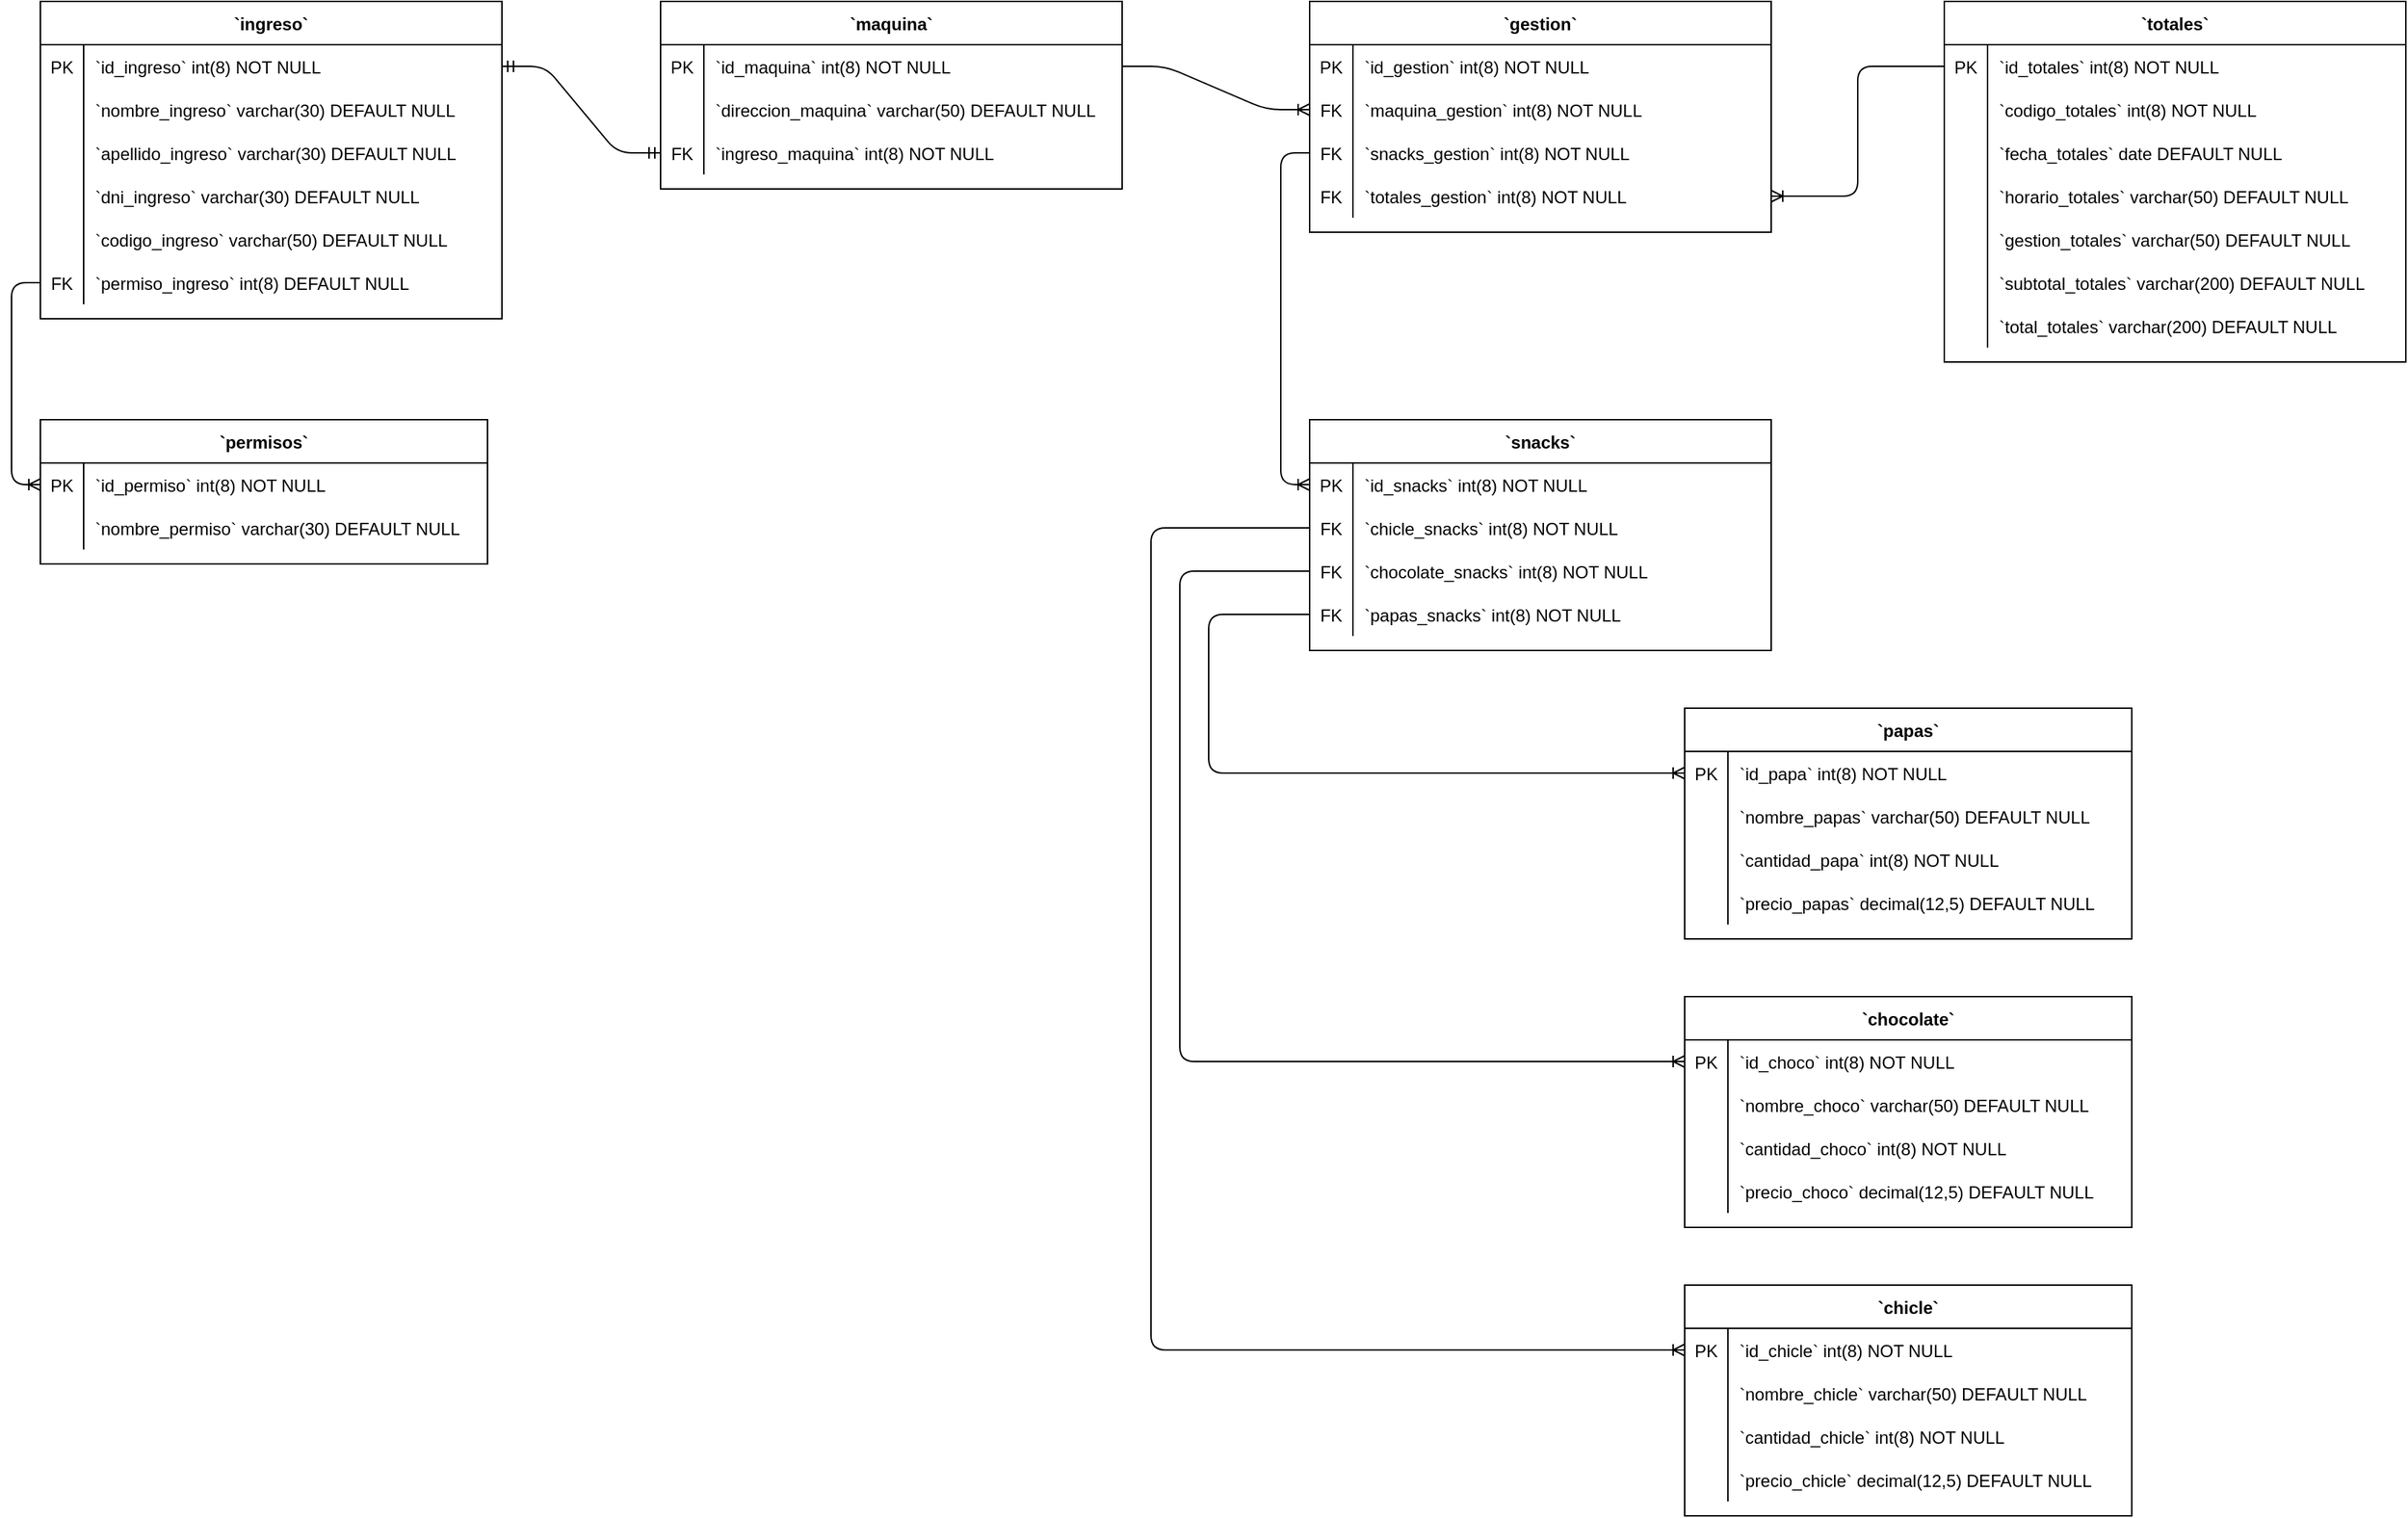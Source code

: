 <mxfile version="13.7.3" type="device"><diagram id="GJ1BI-aO0bGRe-Ar0rI8" name="Page-1"><mxGraphModel dx="4013" dy="807" grid="1" gridSize="10" guides="1" tooltips="1" connect="1" arrows="1" fold="1" page="1" pageScale="1" pageWidth="827" pageHeight="1169" math="0" shadow="0"><root><mxCell id="0"/><mxCell id="1" parent="0"/><mxCell id="lye4_b36oT_6XzSRrpR2-1004" value="" style="edgeStyle=orthogonalEdgeStyle;fontSize=12;html=1;endArrow=ERoneToMany;elbow=vertical;exitX=0;exitY=0.5;exitDx=0;exitDy=0;entryX=0;entryY=0.5;entryDx=0;entryDy=0;" parent="1" source="lye4_b36oT_6XzSRrpR2-1000" target="lye4_b36oT_6XzSRrpR2-928" edge="1"><mxGeometry width="100" height="100" relative="1" as="geometry"><mxPoint x="-2580" y="470" as="sourcePoint"/><mxPoint x="-2480" y="500" as="targetPoint"/><Array as="points"><mxPoint x="-2460" y="265"/><mxPoint x="-2460" y="405"/></Array></mxGeometry></mxCell><mxCell id="lye4_b36oT_6XzSRrpR2-1298" value="" style="edgeStyle=entityRelationEdgeStyle;fontSize=12;html=1;endArrow=ERmandOne;startArrow=ERmandOne;exitX=1;exitY=0.5;exitDx=0;exitDy=0;entryX=0;entryY=0.5;entryDx=0;entryDy=0;" parent="1" source="lye4_b36oT_6XzSRrpR2-970" edge="1"><mxGeometry width="100" height="100" relative="1" as="geometry"><mxPoint x="-2080" y="205" as="sourcePoint"/><mxPoint x="-2010" y="175" as="targetPoint"/></mxGeometry></mxCell><mxCell id="lye4_b36oT_6XzSRrpR2-1335" value="" style="edgeStyle=entityRelationEdgeStyle;fontSize=12;html=1;endArrow=ERoneToMany;entryX=0;entryY=0.5;entryDx=0;entryDy=0;exitX=1;exitY=0.5;exitDx=0;exitDy=0;" parent="1" source="lye4_b36oT_6XzSRrpR2-935" target="P0DLta28J-46gQWdbL-N-2" edge="1"><mxGeometry width="100" height="100" relative="1" as="geometry"><mxPoint x="-1660" y="127" as="sourcePoint"/><mxPoint x="-1540" y="200" as="targetPoint"/></mxGeometry></mxCell><mxCell id="lye4_b36oT_6XzSRrpR2-1340" value="" style="edgeStyle=orthogonalEdgeStyle;fontSize=12;html=1;endArrow=ERoneToMany;entryX=0;entryY=0.5;entryDx=0;entryDy=0;exitX=0;exitY=0.5;exitDx=0;exitDy=0;" parent="1" source="P0DLta28J-46gQWdbL-N-5" target="lye4_b36oT_6XzSRrpR2-744" edge="1"><mxGeometry width="100" height="100" relative="1" as="geometry"><mxPoint x="-1630" y="180" as="sourcePoint"/><mxPoint x="-1580" y="860" as="targetPoint"/><Array as="points"><mxPoint x="-1580" y="175"/><mxPoint x="-1580" y="405"/></Array></mxGeometry></mxCell><mxCell id="lye4_b36oT_6XzSRrpR2-969" value="`ingreso`" style="shape=table;startSize=30;container=1;collapsible=1;childLayout=tableLayout;fixedRows=1;rowLines=0;fontStyle=1;align=center;resizeLast=1;" parent="1" vertex="1"><mxGeometry x="-2440" y="70" width="320" height="220" as="geometry"/></mxCell><mxCell id="lye4_b36oT_6XzSRrpR2-970" value="" style="shape=partialRectangle;collapsible=0;dropTarget=0;pointerEvents=0;fillColor=none;points=[[0,0.5],[1,0.5]];portConstraint=eastwest;top=0;left=0;right=0;bottom=0;" parent="lye4_b36oT_6XzSRrpR2-969" vertex="1"><mxGeometry y="30" width="320" height="30" as="geometry"/></mxCell><mxCell id="lye4_b36oT_6XzSRrpR2-971" value="PK" style="shape=partialRectangle;overflow=hidden;connectable=0;fillColor=none;top=0;left=0;bottom=0;right=0;" parent="lye4_b36oT_6XzSRrpR2-970" vertex="1"><mxGeometry width="30" height="30" as="geometry"/></mxCell><mxCell id="lye4_b36oT_6XzSRrpR2-972" value="`id_ingreso` int(8) NOT NULL" style="shape=partialRectangle;overflow=hidden;connectable=0;fillColor=none;top=0;left=0;bottom=0;right=0;align=left;spacingLeft=6;" parent="lye4_b36oT_6XzSRrpR2-970" vertex="1"><mxGeometry x="30" width="290" height="30" as="geometry"/></mxCell><mxCell id="lye4_b36oT_6XzSRrpR2-973" value="" style="shape=partialRectangle;collapsible=0;dropTarget=0;pointerEvents=0;fillColor=none;points=[[0,0.5],[1,0.5]];portConstraint=eastwest;top=0;left=0;right=0;bottom=0;" parent="lye4_b36oT_6XzSRrpR2-969" vertex="1"><mxGeometry y="60" width="320" height="30" as="geometry"/></mxCell><mxCell id="lye4_b36oT_6XzSRrpR2-974" value="" style="shape=partialRectangle;overflow=hidden;connectable=0;fillColor=none;top=0;left=0;bottom=0;right=0;" parent="lye4_b36oT_6XzSRrpR2-973" vertex="1"><mxGeometry width="30" height="30" as="geometry"/></mxCell><mxCell id="lye4_b36oT_6XzSRrpR2-975" value="`nombre_ingreso` varchar(30) DEFAULT NULL" style="shape=partialRectangle;overflow=hidden;connectable=0;fillColor=none;top=0;left=0;bottom=0;right=0;align=left;spacingLeft=6;" parent="lye4_b36oT_6XzSRrpR2-973" vertex="1"><mxGeometry x="30" width="290" height="30" as="geometry"/></mxCell><mxCell id="lye4_b36oT_6XzSRrpR2-976" value="" style="shape=partialRectangle;collapsible=0;dropTarget=0;pointerEvents=0;fillColor=none;points=[[0,0.5],[1,0.5]];portConstraint=eastwest;top=0;left=0;right=0;bottom=0;" parent="lye4_b36oT_6XzSRrpR2-969" vertex="1"><mxGeometry y="90" width="320" height="30" as="geometry"/></mxCell><mxCell id="lye4_b36oT_6XzSRrpR2-977" value="" style="shape=partialRectangle;overflow=hidden;connectable=0;fillColor=none;top=0;left=0;bottom=0;right=0;" parent="lye4_b36oT_6XzSRrpR2-976" vertex="1"><mxGeometry width="30" height="30" as="geometry"/></mxCell><mxCell id="lye4_b36oT_6XzSRrpR2-978" value="`apellido_ingreso` varchar(30) DEFAULT NULL" style="shape=partialRectangle;overflow=hidden;connectable=0;fillColor=none;top=0;left=0;bottom=0;right=0;align=left;spacingLeft=6;" parent="lye4_b36oT_6XzSRrpR2-976" vertex="1"><mxGeometry x="30" width="290" height="30" as="geometry"/></mxCell><mxCell id="lye4_b36oT_6XzSRrpR2-982" value="" style="shape=partialRectangle;collapsible=0;dropTarget=0;pointerEvents=0;fillColor=none;points=[[0,0.5],[1,0.5]];portConstraint=eastwest;top=0;left=0;right=0;bottom=0;" parent="lye4_b36oT_6XzSRrpR2-969" vertex="1"><mxGeometry y="120" width="320" height="30" as="geometry"/></mxCell><mxCell id="lye4_b36oT_6XzSRrpR2-983" value="" style="shape=partialRectangle;overflow=hidden;connectable=0;fillColor=none;top=0;left=0;bottom=0;right=0;" parent="lye4_b36oT_6XzSRrpR2-982" vertex="1"><mxGeometry width="30" height="30" as="geometry"/></mxCell><mxCell id="lye4_b36oT_6XzSRrpR2-984" value="`dni_ingreso` varchar(30) DEFAULT NULL" style="shape=partialRectangle;overflow=hidden;connectable=0;fillColor=none;top=0;left=0;bottom=0;right=0;align=left;spacingLeft=6;" parent="lye4_b36oT_6XzSRrpR2-982" vertex="1"><mxGeometry x="30" width="290" height="30" as="geometry"/></mxCell><mxCell id="lye4_b36oT_6XzSRrpR2-988" value="" style="shape=partialRectangle;collapsible=0;dropTarget=0;pointerEvents=0;fillColor=none;points=[[0,0.5],[1,0.5]];portConstraint=eastwest;top=0;left=0;right=0;bottom=0;" parent="lye4_b36oT_6XzSRrpR2-969" vertex="1"><mxGeometry y="150" width="320" height="30" as="geometry"/></mxCell><mxCell id="lye4_b36oT_6XzSRrpR2-989" value="" style="shape=partialRectangle;overflow=hidden;connectable=0;fillColor=none;top=0;left=0;bottom=0;right=0;" parent="lye4_b36oT_6XzSRrpR2-988" vertex="1"><mxGeometry width="30" height="30" as="geometry"/></mxCell><mxCell id="lye4_b36oT_6XzSRrpR2-990" value="`codigo_ingreso` varchar(50) DEFAULT NULL" style="shape=partialRectangle;overflow=hidden;connectable=0;fillColor=none;top=0;left=0;bottom=0;right=0;align=left;spacingLeft=6;" parent="lye4_b36oT_6XzSRrpR2-988" vertex="1"><mxGeometry x="30" width="290" height="30" as="geometry"/></mxCell><mxCell id="lye4_b36oT_6XzSRrpR2-1000" value="" style="shape=partialRectangle;collapsible=0;dropTarget=0;pointerEvents=0;fillColor=none;points=[[0,0.5],[1,0.5]];portConstraint=eastwest;top=0;left=0;right=0;bottom=0;" parent="lye4_b36oT_6XzSRrpR2-969" vertex="1"><mxGeometry y="180" width="320" height="30" as="geometry"/></mxCell><mxCell id="lye4_b36oT_6XzSRrpR2-1001" value="FK" style="shape=partialRectangle;overflow=hidden;connectable=0;fillColor=none;top=0;left=0;bottom=0;right=0;" parent="lye4_b36oT_6XzSRrpR2-1000" vertex="1"><mxGeometry width="30" height="30" as="geometry"/></mxCell><mxCell id="lye4_b36oT_6XzSRrpR2-1002" value="`permiso_ingreso` int(8) DEFAULT NULL" style="shape=partialRectangle;overflow=hidden;connectable=0;fillColor=none;top=0;left=0;bottom=0;right=0;align=left;spacingLeft=6;" parent="lye4_b36oT_6XzSRrpR2-1000" vertex="1"><mxGeometry x="30" width="290" height="30" as="geometry"/></mxCell><mxCell id="lye4_b36oT_6XzSRrpR2-934" value="`maquina`" style="shape=table;startSize=30;container=1;collapsible=1;childLayout=tableLayout;fixedRows=1;rowLines=0;fontStyle=1;align=center;resizeLast=1;" parent="1" vertex="1"><mxGeometry x="-2010" y="70" width="320" height="130" as="geometry"/></mxCell><mxCell id="lye4_b36oT_6XzSRrpR2-935" value="" style="shape=partialRectangle;collapsible=0;dropTarget=0;pointerEvents=0;fillColor=none;points=[[0,0.5],[1,0.5]];portConstraint=eastwest;top=0;left=0;right=0;bottom=0;" parent="lye4_b36oT_6XzSRrpR2-934" vertex="1"><mxGeometry y="30" width="320" height="30" as="geometry"/></mxCell><mxCell id="lye4_b36oT_6XzSRrpR2-936" value="PK" style="shape=partialRectangle;overflow=hidden;connectable=0;fillColor=none;top=0;left=0;bottom=0;right=0;" parent="lye4_b36oT_6XzSRrpR2-935" vertex="1"><mxGeometry width="30" height="30" as="geometry"/></mxCell><mxCell id="lye4_b36oT_6XzSRrpR2-937" value="`id_maquina` int(8) NOT NULL" style="shape=partialRectangle;overflow=hidden;connectable=0;fillColor=none;top=0;left=0;bottom=0;right=0;align=left;spacingLeft=6;" parent="lye4_b36oT_6XzSRrpR2-935" vertex="1"><mxGeometry x="30" width="290" height="30" as="geometry"/></mxCell><mxCell id="lye4_b36oT_6XzSRrpR2-941" value="" style="shape=partialRectangle;collapsible=0;dropTarget=0;pointerEvents=0;fillColor=none;points=[[0,0.5],[1,0.5]];portConstraint=eastwest;top=0;left=0;right=0;bottom=0;" parent="lye4_b36oT_6XzSRrpR2-934" vertex="1"><mxGeometry y="60" width="320" height="30" as="geometry"/></mxCell><mxCell id="lye4_b36oT_6XzSRrpR2-942" value="" style="shape=partialRectangle;overflow=hidden;connectable=0;fillColor=none;top=0;left=0;bottom=0;right=0;" parent="lye4_b36oT_6XzSRrpR2-941" vertex="1"><mxGeometry width="30" height="30" as="geometry"/></mxCell><mxCell id="lye4_b36oT_6XzSRrpR2-943" value="`direccion_maquina` varchar(50) DEFAULT NULL" style="shape=partialRectangle;overflow=hidden;connectable=0;fillColor=none;top=0;left=0;bottom=0;right=0;align=left;spacingLeft=6;" parent="lye4_b36oT_6XzSRrpR2-941" vertex="1"><mxGeometry x="30" width="290" height="30" as="geometry"/></mxCell><mxCell id="Jh31asVY2VzdpWltDohR-1" value="" style="shape=partialRectangle;collapsible=0;dropTarget=0;pointerEvents=0;fillColor=none;points=[[0,0.5],[1,0.5]];portConstraint=eastwest;top=0;left=0;right=0;bottom=0;" parent="lye4_b36oT_6XzSRrpR2-934" vertex="1"><mxGeometry y="90" width="320" height="30" as="geometry"/></mxCell><mxCell id="Jh31asVY2VzdpWltDohR-2" value="FK" style="shape=partialRectangle;overflow=hidden;connectable=0;fillColor=none;top=0;left=0;bottom=0;right=0;" parent="Jh31asVY2VzdpWltDohR-1" vertex="1"><mxGeometry width="30" height="30" as="geometry"/></mxCell><mxCell id="Jh31asVY2VzdpWltDohR-3" value="`ingreso_maquina` int(8) NOT NULL" style="shape=partialRectangle;overflow=hidden;connectable=0;fillColor=none;top=0;left=0;bottom=0;right=0;align=left;spacingLeft=6;" parent="Jh31asVY2VzdpWltDohR-1" vertex="1"><mxGeometry x="30" width="290" height="30" as="geometry"/></mxCell><mxCell id="lye4_b36oT_6XzSRrpR2-950" value="`gestion`" style="shape=table;startSize=30;container=1;collapsible=1;childLayout=tableLayout;fixedRows=1;rowLines=0;fontStyle=1;align=center;resizeLast=1;" parent="1" vertex="1"><mxGeometry x="-1560" y="70" width="320" height="160" as="geometry"/></mxCell><mxCell id="lye4_b36oT_6XzSRrpR2-951" value="" style="shape=partialRectangle;collapsible=0;dropTarget=0;pointerEvents=0;fillColor=none;points=[[0,0.5],[1,0.5]];portConstraint=eastwest;top=0;left=0;right=0;bottom=0;" parent="lye4_b36oT_6XzSRrpR2-950" vertex="1"><mxGeometry y="30" width="320" height="30" as="geometry"/></mxCell><mxCell id="lye4_b36oT_6XzSRrpR2-952" value="PK" style="shape=partialRectangle;overflow=hidden;connectable=0;fillColor=none;top=0;left=0;bottom=0;right=0;" parent="lye4_b36oT_6XzSRrpR2-951" vertex="1"><mxGeometry width="30" height="30" as="geometry"/></mxCell><mxCell id="lye4_b36oT_6XzSRrpR2-953" value="`id_gestion` int(8) NOT NULL" style="shape=partialRectangle;overflow=hidden;connectable=0;fillColor=none;top=0;left=0;bottom=0;right=0;align=left;spacingLeft=6;" parent="lye4_b36oT_6XzSRrpR2-951" vertex="1"><mxGeometry x="30" width="290" height="30" as="geometry"/></mxCell><mxCell id="P0DLta28J-46gQWdbL-N-2" value="" style="shape=partialRectangle;collapsible=0;dropTarget=0;pointerEvents=0;fillColor=none;points=[[0,0.5],[1,0.5]];portConstraint=eastwest;top=0;left=0;right=0;bottom=0;" parent="lye4_b36oT_6XzSRrpR2-950" vertex="1"><mxGeometry y="60" width="320" height="30" as="geometry"/></mxCell><mxCell id="P0DLta28J-46gQWdbL-N-3" value="FK" style="shape=partialRectangle;overflow=hidden;connectable=0;fillColor=none;top=0;left=0;bottom=0;right=0;" parent="P0DLta28J-46gQWdbL-N-2" vertex="1"><mxGeometry width="30" height="30" as="geometry"/></mxCell><mxCell id="P0DLta28J-46gQWdbL-N-4" value="`maquina_gestion` int(8) NOT NULL" style="shape=partialRectangle;overflow=hidden;connectable=0;fillColor=none;top=0;left=0;bottom=0;right=0;align=left;spacingLeft=6;" parent="P0DLta28J-46gQWdbL-N-2" vertex="1"><mxGeometry x="30" width="290" height="30" as="geometry"/></mxCell><mxCell id="P0DLta28J-46gQWdbL-N-5" value="" style="shape=partialRectangle;collapsible=0;dropTarget=0;pointerEvents=0;fillColor=none;points=[[0,0.5],[1,0.5]];portConstraint=eastwest;top=0;left=0;right=0;bottom=0;" parent="lye4_b36oT_6XzSRrpR2-950" vertex="1"><mxGeometry y="90" width="320" height="30" as="geometry"/></mxCell><mxCell id="P0DLta28J-46gQWdbL-N-6" value="FK" style="shape=partialRectangle;overflow=hidden;connectable=0;fillColor=none;top=0;left=0;bottom=0;right=0;" parent="P0DLta28J-46gQWdbL-N-5" vertex="1"><mxGeometry width="30" height="30" as="geometry"/></mxCell><mxCell id="P0DLta28J-46gQWdbL-N-7" value="`snacks_gestion` int(8) NOT NULL" style="shape=partialRectangle;overflow=hidden;connectable=0;fillColor=none;top=0;left=0;bottom=0;right=0;align=left;spacingLeft=6;" parent="P0DLta28J-46gQWdbL-N-5" vertex="1"><mxGeometry x="30" width="290" height="30" as="geometry"/></mxCell><mxCell id="P0DLta28J-46gQWdbL-N-8" value="" style="shape=partialRectangle;collapsible=0;dropTarget=0;pointerEvents=0;fillColor=none;points=[[0,0.5],[1,0.5]];portConstraint=eastwest;top=0;left=0;right=0;bottom=0;" parent="lye4_b36oT_6XzSRrpR2-950" vertex="1"><mxGeometry y="120" width="320" height="30" as="geometry"/></mxCell><mxCell id="P0DLta28J-46gQWdbL-N-9" value="FK" style="shape=partialRectangle;overflow=hidden;connectable=0;fillColor=none;top=0;left=0;bottom=0;right=0;" parent="P0DLta28J-46gQWdbL-N-8" vertex="1"><mxGeometry width="30" height="30" as="geometry"/></mxCell><mxCell id="P0DLta28J-46gQWdbL-N-10" value="`totales_gestion` int(8) NOT NULL" style="shape=partialRectangle;overflow=hidden;connectable=0;fillColor=none;top=0;left=0;bottom=0;right=0;align=left;spacingLeft=6;" parent="P0DLta28J-46gQWdbL-N-8" vertex="1"><mxGeometry x="30" width="290" height="30" as="geometry"/></mxCell><mxCell id="lye4_b36oT_6XzSRrpR2-804" value="`totales`" style="shape=table;startSize=30;container=1;collapsible=1;childLayout=tableLayout;fixedRows=1;rowLines=0;fontStyle=1;align=center;resizeLast=1;" parent="1" vertex="1"><mxGeometry x="-1120" y="70" width="320" height="250" as="geometry"/></mxCell><mxCell id="lye4_b36oT_6XzSRrpR2-805" value="" style="shape=partialRectangle;collapsible=0;dropTarget=0;pointerEvents=0;fillColor=none;points=[[0,0.5],[1,0.5]];portConstraint=eastwest;top=0;left=0;right=0;bottom=0;" parent="lye4_b36oT_6XzSRrpR2-804" vertex="1"><mxGeometry y="30" width="320" height="30" as="geometry"/></mxCell><mxCell id="lye4_b36oT_6XzSRrpR2-806" value="PK" style="shape=partialRectangle;overflow=hidden;connectable=0;fillColor=none;top=0;left=0;bottom=0;right=0;" parent="lye4_b36oT_6XzSRrpR2-805" vertex="1"><mxGeometry width="30" height="30" as="geometry"/></mxCell><mxCell id="lye4_b36oT_6XzSRrpR2-807" value="`id_totales` int(8) NOT NULL" style="shape=partialRectangle;overflow=hidden;connectable=0;fillColor=none;top=0;left=0;bottom=0;right=0;align=left;spacingLeft=6;" parent="lye4_b36oT_6XzSRrpR2-805" vertex="1"><mxGeometry x="30" width="290" height="30" as="geometry"/></mxCell><mxCell id="P0DLta28J-46gQWdbL-N-12" value="" style="shape=partialRectangle;collapsible=0;dropTarget=0;pointerEvents=0;fillColor=none;points=[[0,0.5],[1,0.5]];portConstraint=eastwest;top=0;left=0;right=0;bottom=0;" parent="lye4_b36oT_6XzSRrpR2-804" vertex="1"><mxGeometry y="60" width="320" height="30" as="geometry"/></mxCell><mxCell id="P0DLta28J-46gQWdbL-N-13" value="" style="shape=partialRectangle;overflow=hidden;connectable=0;fillColor=none;top=0;left=0;bottom=0;right=0;" parent="P0DLta28J-46gQWdbL-N-12" vertex="1"><mxGeometry width="30" height="30" as="geometry"/></mxCell><mxCell id="P0DLta28J-46gQWdbL-N-14" value="`codigo_totales` int(8) NOT NULL" style="shape=partialRectangle;overflow=hidden;connectable=0;fillColor=none;top=0;left=0;bottom=0;right=0;align=left;spacingLeft=6;" parent="P0DLta28J-46gQWdbL-N-12" vertex="1"><mxGeometry x="30" width="290" height="30" as="geometry"/></mxCell><mxCell id="lye4_b36oT_6XzSRrpR2-808" value="" style="shape=partialRectangle;collapsible=0;dropTarget=0;pointerEvents=0;fillColor=none;points=[[0,0.5],[1,0.5]];portConstraint=eastwest;top=0;left=0;right=0;bottom=0;" parent="lye4_b36oT_6XzSRrpR2-804" vertex="1"><mxGeometry y="90" width="320" height="30" as="geometry"/></mxCell><mxCell id="lye4_b36oT_6XzSRrpR2-809" value="" style="shape=partialRectangle;overflow=hidden;connectable=0;fillColor=none;top=0;left=0;bottom=0;right=0;" parent="lye4_b36oT_6XzSRrpR2-808" vertex="1"><mxGeometry width="30" height="30" as="geometry"/></mxCell><mxCell id="lye4_b36oT_6XzSRrpR2-810" value="`fecha_totales` date DEFAULT NULL" style="shape=partialRectangle;overflow=hidden;connectable=0;fillColor=none;top=0;left=0;bottom=0;right=0;align=left;spacingLeft=6;" parent="lye4_b36oT_6XzSRrpR2-808" vertex="1"><mxGeometry x="30" width="290" height="30" as="geometry"/></mxCell><mxCell id="lye4_b36oT_6XzSRrpR2-811" value="" style="shape=partialRectangle;collapsible=0;dropTarget=0;pointerEvents=0;fillColor=none;points=[[0,0.5],[1,0.5]];portConstraint=eastwest;top=0;left=0;right=0;bottom=0;" parent="lye4_b36oT_6XzSRrpR2-804" vertex="1"><mxGeometry y="120" width="320" height="30" as="geometry"/></mxCell><mxCell id="lye4_b36oT_6XzSRrpR2-812" value="" style="shape=partialRectangle;overflow=hidden;connectable=0;fillColor=none;top=0;left=0;bottom=0;right=0;" parent="lye4_b36oT_6XzSRrpR2-811" vertex="1"><mxGeometry width="30" height="30" as="geometry"/></mxCell><mxCell id="lye4_b36oT_6XzSRrpR2-813" value="`horario_totales` varchar(50) DEFAULT NULL" style="shape=partialRectangle;overflow=hidden;connectable=0;fillColor=none;top=0;left=0;bottom=0;right=0;align=left;spacingLeft=6;" parent="lye4_b36oT_6XzSRrpR2-811" vertex="1"><mxGeometry x="30" width="290" height="30" as="geometry"/></mxCell><mxCell id="lye4_b36oT_6XzSRrpR2-814" value="" style="shape=partialRectangle;collapsible=0;dropTarget=0;pointerEvents=0;fillColor=none;points=[[0,0.5],[1,0.5]];portConstraint=eastwest;top=0;left=0;right=0;bottom=0;" parent="lye4_b36oT_6XzSRrpR2-804" vertex="1"><mxGeometry y="150" width="320" height="30" as="geometry"/></mxCell><mxCell id="lye4_b36oT_6XzSRrpR2-815" value="" style="shape=partialRectangle;overflow=hidden;connectable=0;fillColor=none;top=0;left=0;bottom=0;right=0;" parent="lye4_b36oT_6XzSRrpR2-814" vertex="1"><mxGeometry width="30" height="30" as="geometry"/></mxCell><mxCell id="lye4_b36oT_6XzSRrpR2-816" value="`gestion_totales` varchar(50) DEFAULT NULL" style="shape=partialRectangle;overflow=hidden;connectable=0;fillColor=none;top=0;left=0;bottom=0;right=0;align=left;spacingLeft=6;" parent="lye4_b36oT_6XzSRrpR2-814" vertex="1"><mxGeometry x="30" width="290" height="30" as="geometry"/></mxCell><mxCell id="lye4_b36oT_6XzSRrpR2-817" value="" style="shape=partialRectangle;collapsible=0;dropTarget=0;pointerEvents=0;fillColor=none;points=[[0,0.5],[1,0.5]];portConstraint=eastwest;top=0;left=0;right=0;bottom=0;" parent="lye4_b36oT_6XzSRrpR2-804" vertex="1"><mxGeometry y="180" width="320" height="30" as="geometry"/></mxCell><mxCell id="lye4_b36oT_6XzSRrpR2-818" value="" style="shape=partialRectangle;overflow=hidden;connectable=0;fillColor=none;top=0;left=0;bottom=0;right=0;" parent="lye4_b36oT_6XzSRrpR2-817" vertex="1"><mxGeometry width="30" height="30" as="geometry"/></mxCell><mxCell id="lye4_b36oT_6XzSRrpR2-819" value="`subtotal_totales` varchar(200) DEFAULT NULL" style="shape=partialRectangle;overflow=hidden;connectable=0;fillColor=none;top=0;left=0;bottom=0;right=0;align=left;spacingLeft=6;" parent="lye4_b36oT_6XzSRrpR2-817" vertex="1"><mxGeometry x="30" width="290" height="30" as="geometry"/></mxCell><mxCell id="lye4_b36oT_6XzSRrpR2-820" value="" style="shape=partialRectangle;collapsible=0;dropTarget=0;pointerEvents=0;fillColor=none;points=[[0,0.5],[1,0.5]];portConstraint=eastwest;top=0;left=0;right=0;bottom=0;" parent="lye4_b36oT_6XzSRrpR2-804" vertex="1"><mxGeometry y="210" width="320" height="30" as="geometry"/></mxCell><mxCell id="lye4_b36oT_6XzSRrpR2-821" value="" style="shape=partialRectangle;overflow=hidden;connectable=0;fillColor=none;top=0;left=0;bottom=0;right=0;" parent="lye4_b36oT_6XzSRrpR2-820" vertex="1"><mxGeometry width="30" height="30" as="geometry"/></mxCell><mxCell id="lye4_b36oT_6XzSRrpR2-822" value="`total_totales` varchar(200) DEFAULT NULL" style="shape=partialRectangle;overflow=hidden;connectable=0;fillColor=none;top=0;left=0;bottom=0;right=0;align=left;spacingLeft=6;" parent="lye4_b36oT_6XzSRrpR2-820" vertex="1"><mxGeometry x="30" width="290" height="30" as="geometry"/></mxCell><mxCell id="lye4_b36oT_6XzSRrpR2-927" value="`permisos`" style="shape=table;startSize=30;container=1;collapsible=1;childLayout=tableLayout;fixedRows=1;rowLines=0;fontStyle=1;align=center;resizeLast=1;" parent="1" vertex="1"><mxGeometry x="-2440" y="360" width="310" height="100" as="geometry"/></mxCell><mxCell id="lye4_b36oT_6XzSRrpR2-928" value="" style="shape=partialRectangle;collapsible=0;dropTarget=0;pointerEvents=0;fillColor=none;points=[[0,0.5],[1,0.5]];portConstraint=eastwest;top=0;left=0;right=0;bottom=0;" parent="lye4_b36oT_6XzSRrpR2-927" vertex="1"><mxGeometry y="30" width="310" height="30" as="geometry"/></mxCell><mxCell id="lye4_b36oT_6XzSRrpR2-929" value="PK" style="shape=partialRectangle;overflow=hidden;connectable=0;fillColor=none;top=0;left=0;bottom=0;right=0;" parent="lye4_b36oT_6XzSRrpR2-928" vertex="1"><mxGeometry width="30" height="30" as="geometry"/></mxCell><mxCell id="lye4_b36oT_6XzSRrpR2-930" value="`id_permiso` int(8) NOT NULL" style="shape=partialRectangle;overflow=hidden;connectable=0;fillColor=none;top=0;left=0;bottom=0;right=0;align=left;spacingLeft=6;" parent="lye4_b36oT_6XzSRrpR2-928" vertex="1"><mxGeometry x="30" width="280" height="30" as="geometry"/></mxCell><mxCell id="lye4_b36oT_6XzSRrpR2-931" value="" style="shape=partialRectangle;collapsible=0;dropTarget=0;pointerEvents=0;fillColor=none;points=[[0,0.5],[1,0.5]];portConstraint=eastwest;top=0;left=0;right=0;bottom=0;" parent="lye4_b36oT_6XzSRrpR2-927" vertex="1"><mxGeometry y="60" width="310" height="30" as="geometry"/></mxCell><mxCell id="lye4_b36oT_6XzSRrpR2-932" value="" style="shape=partialRectangle;overflow=hidden;connectable=0;fillColor=none;top=0;left=0;bottom=0;right=0;" parent="lye4_b36oT_6XzSRrpR2-931" vertex="1"><mxGeometry width="30" height="30" as="geometry"/></mxCell><mxCell id="lye4_b36oT_6XzSRrpR2-933" value="`nombre_permiso` varchar(30) DEFAULT NULL" style="shape=partialRectangle;overflow=hidden;connectable=0;fillColor=none;top=0;left=0;bottom=0;right=0;align=left;spacingLeft=6;" parent="lye4_b36oT_6XzSRrpR2-931" vertex="1"><mxGeometry x="30" width="280" height="30" as="geometry"/></mxCell><mxCell id="lye4_b36oT_6XzSRrpR2-743" value="`snacks`" style="shape=table;startSize=30;container=1;collapsible=1;childLayout=tableLayout;fixedRows=1;rowLines=0;fontStyle=1;align=center;resizeLast=1;" parent="1" vertex="1"><mxGeometry x="-1560" y="360" width="320" height="160" as="geometry"/></mxCell><mxCell id="lye4_b36oT_6XzSRrpR2-744" value="" style="shape=partialRectangle;collapsible=0;dropTarget=0;pointerEvents=0;fillColor=none;points=[[0,0.5],[1,0.5]];portConstraint=eastwest;top=0;left=0;right=0;bottom=0;" parent="lye4_b36oT_6XzSRrpR2-743" vertex="1"><mxGeometry y="30" width="320" height="30" as="geometry"/></mxCell><mxCell id="lye4_b36oT_6XzSRrpR2-745" value="PK" style="shape=partialRectangle;overflow=hidden;connectable=0;fillColor=none;top=0;left=0;bottom=0;right=0;" parent="lye4_b36oT_6XzSRrpR2-744" vertex="1"><mxGeometry width="30" height="30" as="geometry"/></mxCell><mxCell id="lye4_b36oT_6XzSRrpR2-746" value="`id_snacks` int(8) NOT NULL" style="shape=partialRectangle;overflow=hidden;connectable=0;fillColor=none;top=0;left=0;bottom=0;right=0;align=left;spacingLeft=6;" parent="lye4_b36oT_6XzSRrpR2-744" vertex="1"><mxGeometry x="30" width="290" height="30" as="geometry"/></mxCell><mxCell id="P0DLta28J-46gQWdbL-N-22" value="" style="shape=partialRectangle;collapsible=0;dropTarget=0;pointerEvents=0;fillColor=none;points=[[0,0.5],[1,0.5]];portConstraint=eastwest;top=0;left=0;right=0;bottom=0;" parent="lye4_b36oT_6XzSRrpR2-743" vertex="1"><mxGeometry y="60" width="320" height="30" as="geometry"/></mxCell><mxCell id="P0DLta28J-46gQWdbL-N-23" value="FK" style="shape=partialRectangle;overflow=hidden;connectable=0;fillColor=none;top=0;left=0;bottom=0;right=0;" parent="P0DLta28J-46gQWdbL-N-22" vertex="1"><mxGeometry width="30" height="30" as="geometry"/></mxCell><mxCell id="P0DLta28J-46gQWdbL-N-24" value="`chicle_snacks` int(8) NOT NULL" style="shape=partialRectangle;overflow=hidden;connectable=0;fillColor=none;top=0;left=0;bottom=0;right=0;align=left;spacingLeft=6;" parent="P0DLta28J-46gQWdbL-N-22" vertex="1"><mxGeometry x="30" width="290" height="30" as="geometry"/></mxCell><mxCell id="P0DLta28J-46gQWdbL-N-19" value="" style="shape=partialRectangle;collapsible=0;dropTarget=0;pointerEvents=0;fillColor=none;points=[[0,0.5],[1,0.5]];portConstraint=eastwest;top=0;left=0;right=0;bottom=0;" parent="lye4_b36oT_6XzSRrpR2-743" vertex="1"><mxGeometry y="90" width="320" height="30" as="geometry"/></mxCell><mxCell id="P0DLta28J-46gQWdbL-N-20" value="FK" style="shape=partialRectangle;overflow=hidden;connectable=0;fillColor=none;top=0;left=0;bottom=0;right=0;" parent="P0DLta28J-46gQWdbL-N-19" vertex="1"><mxGeometry width="30" height="30" as="geometry"/></mxCell><mxCell id="P0DLta28J-46gQWdbL-N-21" value="`chocolate_snacks` int(8) NOT NULL" style="shape=partialRectangle;overflow=hidden;connectable=0;fillColor=none;top=0;left=0;bottom=0;right=0;align=left;spacingLeft=6;" parent="P0DLta28J-46gQWdbL-N-19" vertex="1"><mxGeometry x="30" width="290" height="30" as="geometry"/></mxCell><mxCell id="P0DLta28J-46gQWdbL-N-16" value="" style="shape=partialRectangle;collapsible=0;dropTarget=0;pointerEvents=0;fillColor=none;points=[[0,0.5],[1,0.5]];portConstraint=eastwest;top=0;left=0;right=0;bottom=0;" parent="lye4_b36oT_6XzSRrpR2-743" vertex="1"><mxGeometry y="120" width="320" height="30" as="geometry"/></mxCell><mxCell id="P0DLta28J-46gQWdbL-N-17" value="FK" style="shape=partialRectangle;overflow=hidden;connectable=0;fillColor=none;top=0;left=0;bottom=0;right=0;" parent="P0DLta28J-46gQWdbL-N-16" vertex="1"><mxGeometry width="30" height="30" as="geometry"/></mxCell><mxCell id="P0DLta28J-46gQWdbL-N-18" value="`papas_snacks` int(8) NOT NULL" style="shape=partialRectangle;overflow=hidden;connectable=0;fillColor=none;top=0;left=0;bottom=0;right=0;align=left;spacingLeft=6;" parent="P0DLta28J-46gQWdbL-N-16" vertex="1"><mxGeometry x="30" width="290" height="30" as="geometry"/></mxCell><mxCell id="P0DLta28J-46gQWdbL-N-15" value="" style="edgeStyle=orthogonalEdgeStyle;fontSize=12;html=1;endArrow=ERoneToMany;entryX=1;entryY=0.5;entryDx=0;entryDy=0;exitX=0;exitY=0.5;exitDx=0;exitDy=0;" parent="1" source="lye4_b36oT_6XzSRrpR2-805" target="P0DLta28J-46gQWdbL-N-8" edge="1"><mxGeometry width="100" height="100" relative="1" as="geometry"><mxPoint x="-1170" y="470" as="sourcePoint"/><mxPoint x="-1070" y="370" as="targetPoint"/></mxGeometry></mxCell><mxCell id="lye4_b36oT_6XzSRrpR2-1341" value="`papas`" style="shape=table;startSize=30;container=1;collapsible=1;childLayout=tableLayout;fixedRows=1;rowLines=0;fontStyle=1;align=center;resizeLast=1;" parent="1" vertex="1"><mxGeometry x="-1300" y="560" width="310" height="160" as="geometry"/></mxCell><mxCell id="lye4_b36oT_6XzSRrpR2-1342" value="" style="shape=partialRectangle;collapsible=0;dropTarget=0;pointerEvents=0;fillColor=none;points=[[0,0.5],[1,0.5]];portConstraint=eastwest;top=0;left=0;right=0;bottom=0;" parent="lye4_b36oT_6XzSRrpR2-1341" vertex="1"><mxGeometry y="30" width="310" height="30" as="geometry"/></mxCell><mxCell id="lye4_b36oT_6XzSRrpR2-1343" value="PK" style="shape=partialRectangle;overflow=hidden;connectable=0;fillColor=none;top=0;left=0;bottom=0;right=0;" parent="lye4_b36oT_6XzSRrpR2-1342" vertex="1"><mxGeometry width="30" height="30" as="geometry"/></mxCell><mxCell id="lye4_b36oT_6XzSRrpR2-1344" value="`id_papa` int(8) NOT NULL" style="shape=partialRectangle;overflow=hidden;connectable=0;fillColor=none;top=0;left=0;bottom=0;right=0;align=left;spacingLeft=6;" parent="lye4_b36oT_6XzSRrpR2-1342" vertex="1"><mxGeometry x="30" width="280" height="30" as="geometry"/></mxCell><mxCell id="lye4_b36oT_6XzSRrpR2-1348" value="" style="shape=partialRectangle;collapsible=0;dropTarget=0;pointerEvents=0;fillColor=none;points=[[0,0.5],[1,0.5]];portConstraint=eastwest;top=0;left=0;right=0;bottom=0;" parent="lye4_b36oT_6XzSRrpR2-1341" vertex="1"><mxGeometry y="60" width="310" height="30" as="geometry"/></mxCell><mxCell id="lye4_b36oT_6XzSRrpR2-1349" value="" style="shape=partialRectangle;overflow=hidden;connectable=0;fillColor=none;top=0;left=0;bottom=0;right=0;" parent="lye4_b36oT_6XzSRrpR2-1348" vertex="1"><mxGeometry width="30" height="30" as="geometry"/></mxCell><mxCell id="lye4_b36oT_6XzSRrpR2-1350" value="`nombre_papas` varchar(50) DEFAULT NULL" style="shape=partialRectangle;overflow=hidden;connectable=0;fillColor=none;top=0;left=0;bottom=0;right=0;align=left;spacingLeft=6;" parent="lye4_b36oT_6XzSRrpR2-1348" vertex="1"><mxGeometry x="30" width="280" height="30" as="geometry"/></mxCell><mxCell id="P0DLta28J-46gQWdbL-N-28" value="" style="shape=partialRectangle;collapsible=0;dropTarget=0;pointerEvents=0;fillColor=none;points=[[0,0.5],[1,0.5]];portConstraint=eastwest;top=0;left=0;right=0;bottom=0;" parent="lye4_b36oT_6XzSRrpR2-1341" vertex="1"><mxGeometry y="90" width="310" height="30" as="geometry"/></mxCell><mxCell id="P0DLta28J-46gQWdbL-N-29" value="" style="shape=partialRectangle;overflow=hidden;connectable=0;fillColor=none;top=0;left=0;bottom=0;right=0;" parent="P0DLta28J-46gQWdbL-N-28" vertex="1"><mxGeometry width="30" height="30" as="geometry"/></mxCell><mxCell id="P0DLta28J-46gQWdbL-N-30" value="`cantidad_papa` int(8) NOT NULL" style="shape=partialRectangle;overflow=hidden;connectable=0;fillColor=none;top=0;left=0;bottom=0;right=0;align=left;spacingLeft=6;" parent="P0DLta28J-46gQWdbL-N-28" vertex="1"><mxGeometry x="30" width="280" height="30" as="geometry"/></mxCell><mxCell id="lye4_b36oT_6XzSRrpR2-1354" value="" style="shape=partialRectangle;collapsible=0;dropTarget=0;pointerEvents=0;fillColor=none;points=[[0,0.5],[1,0.5]];portConstraint=eastwest;top=0;left=0;right=0;bottom=0;" parent="lye4_b36oT_6XzSRrpR2-1341" vertex="1"><mxGeometry y="120" width="310" height="30" as="geometry"/></mxCell><mxCell id="lye4_b36oT_6XzSRrpR2-1355" value="" style="shape=partialRectangle;overflow=hidden;connectable=0;fillColor=none;top=0;left=0;bottom=0;right=0;" parent="lye4_b36oT_6XzSRrpR2-1354" vertex="1"><mxGeometry width="30" height="30" as="geometry"/></mxCell><mxCell id="lye4_b36oT_6XzSRrpR2-1356" value="`precio_papas` decimal(12,5) DEFAULT NULL" style="shape=partialRectangle;overflow=hidden;connectable=0;fillColor=none;top=0;left=0;bottom=0;right=0;align=left;spacingLeft=6;" parent="lye4_b36oT_6XzSRrpR2-1354" vertex="1"><mxGeometry x="30" width="280" height="30" as="geometry"/></mxCell><mxCell id="P0DLta28J-46gQWdbL-N-31" value="`chocolate`" style="shape=table;startSize=30;container=1;collapsible=1;childLayout=tableLayout;fixedRows=1;rowLines=0;fontStyle=1;align=center;resizeLast=1;" parent="1" vertex="1"><mxGeometry x="-1300" y="760" width="310" height="160" as="geometry"/></mxCell><mxCell id="P0DLta28J-46gQWdbL-N-32" value="" style="shape=partialRectangle;collapsible=0;dropTarget=0;pointerEvents=0;fillColor=none;points=[[0,0.5],[1,0.5]];portConstraint=eastwest;top=0;left=0;right=0;bottom=0;" parent="P0DLta28J-46gQWdbL-N-31" vertex="1"><mxGeometry y="30" width="310" height="30" as="geometry"/></mxCell><mxCell id="P0DLta28J-46gQWdbL-N-33" value="PK" style="shape=partialRectangle;overflow=hidden;connectable=0;fillColor=none;top=0;left=0;bottom=0;right=0;" parent="P0DLta28J-46gQWdbL-N-32" vertex="1"><mxGeometry width="30" height="30" as="geometry"/></mxCell><mxCell id="P0DLta28J-46gQWdbL-N-34" value="`id_choco` int(8) NOT NULL" style="shape=partialRectangle;overflow=hidden;connectable=0;fillColor=none;top=0;left=0;bottom=0;right=0;align=left;spacingLeft=6;" parent="P0DLta28J-46gQWdbL-N-32" vertex="1"><mxGeometry x="30" width="280" height="30" as="geometry"/></mxCell><mxCell id="P0DLta28J-46gQWdbL-N-35" value="" style="shape=partialRectangle;collapsible=0;dropTarget=0;pointerEvents=0;fillColor=none;points=[[0,0.5],[1,0.5]];portConstraint=eastwest;top=0;left=0;right=0;bottom=0;" parent="P0DLta28J-46gQWdbL-N-31" vertex="1"><mxGeometry y="60" width="310" height="30" as="geometry"/></mxCell><mxCell id="P0DLta28J-46gQWdbL-N-36" value="" style="shape=partialRectangle;overflow=hidden;connectable=0;fillColor=none;top=0;left=0;bottom=0;right=0;" parent="P0DLta28J-46gQWdbL-N-35" vertex="1"><mxGeometry width="30" height="30" as="geometry"/></mxCell><mxCell id="P0DLta28J-46gQWdbL-N-37" value="`nombre_choco` varchar(50) DEFAULT NULL" style="shape=partialRectangle;overflow=hidden;connectable=0;fillColor=none;top=0;left=0;bottom=0;right=0;align=left;spacingLeft=6;" parent="P0DLta28J-46gQWdbL-N-35" vertex="1"><mxGeometry x="30" width="280" height="30" as="geometry"/></mxCell><mxCell id="P0DLta28J-46gQWdbL-N-38" value="" style="shape=partialRectangle;collapsible=0;dropTarget=0;pointerEvents=0;fillColor=none;points=[[0,0.5],[1,0.5]];portConstraint=eastwest;top=0;left=0;right=0;bottom=0;" parent="P0DLta28J-46gQWdbL-N-31" vertex="1"><mxGeometry y="90" width="310" height="30" as="geometry"/></mxCell><mxCell id="P0DLta28J-46gQWdbL-N-39" value="" style="shape=partialRectangle;overflow=hidden;connectable=0;fillColor=none;top=0;left=0;bottom=0;right=0;" parent="P0DLta28J-46gQWdbL-N-38" vertex="1"><mxGeometry width="30" height="30" as="geometry"/></mxCell><mxCell id="P0DLta28J-46gQWdbL-N-40" value="`cantidad_choco` int(8) NOT NULL" style="shape=partialRectangle;overflow=hidden;connectable=0;fillColor=none;top=0;left=0;bottom=0;right=0;align=left;spacingLeft=6;" parent="P0DLta28J-46gQWdbL-N-38" vertex="1"><mxGeometry x="30" width="280" height="30" as="geometry"/></mxCell><mxCell id="P0DLta28J-46gQWdbL-N-41" value="" style="shape=partialRectangle;collapsible=0;dropTarget=0;pointerEvents=0;fillColor=none;points=[[0,0.5],[1,0.5]];portConstraint=eastwest;top=0;left=0;right=0;bottom=0;" parent="P0DLta28J-46gQWdbL-N-31" vertex="1"><mxGeometry y="120" width="310" height="30" as="geometry"/></mxCell><mxCell id="P0DLta28J-46gQWdbL-N-42" value="" style="shape=partialRectangle;overflow=hidden;connectable=0;fillColor=none;top=0;left=0;bottom=0;right=0;" parent="P0DLta28J-46gQWdbL-N-41" vertex="1"><mxGeometry width="30" height="30" as="geometry"/></mxCell><mxCell id="P0DLta28J-46gQWdbL-N-43" value="`precio_choco` decimal(12,5) DEFAULT NULL" style="shape=partialRectangle;overflow=hidden;connectable=0;fillColor=none;top=0;left=0;bottom=0;right=0;align=left;spacingLeft=6;" parent="P0DLta28J-46gQWdbL-N-41" vertex="1"><mxGeometry x="30" width="280" height="30" as="geometry"/></mxCell><mxCell id="P0DLta28J-46gQWdbL-N-44" value="`chicle`" style="shape=table;startSize=30;container=1;collapsible=1;childLayout=tableLayout;fixedRows=1;rowLines=0;fontStyle=1;align=center;resizeLast=1;" parent="1" vertex="1"><mxGeometry x="-1300" y="960" width="310" height="160" as="geometry"/></mxCell><mxCell id="P0DLta28J-46gQWdbL-N-45" value="" style="shape=partialRectangle;collapsible=0;dropTarget=0;pointerEvents=0;fillColor=none;points=[[0,0.5],[1,0.5]];portConstraint=eastwest;top=0;left=0;right=0;bottom=0;" parent="P0DLta28J-46gQWdbL-N-44" vertex="1"><mxGeometry y="30" width="310" height="30" as="geometry"/></mxCell><mxCell id="P0DLta28J-46gQWdbL-N-46" value="PK" style="shape=partialRectangle;overflow=hidden;connectable=0;fillColor=none;top=0;left=0;bottom=0;right=0;" parent="P0DLta28J-46gQWdbL-N-45" vertex="1"><mxGeometry width="30" height="30" as="geometry"/></mxCell><mxCell id="P0DLta28J-46gQWdbL-N-47" value="`id_chicle` int(8) NOT NULL" style="shape=partialRectangle;overflow=hidden;connectable=0;fillColor=none;top=0;left=0;bottom=0;right=0;align=left;spacingLeft=6;" parent="P0DLta28J-46gQWdbL-N-45" vertex="1"><mxGeometry x="30" width="280" height="30" as="geometry"/></mxCell><mxCell id="P0DLta28J-46gQWdbL-N-48" value="" style="shape=partialRectangle;collapsible=0;dropTarget=0;pointerEvents=0;fillColor=none;points=[[0,0.5],[1,0.5]];portConstraint=eastwest;top=0;left=0;right=0;bottom=0;" parent="P0DLta28J-46gQWdbL-N-44" vertex="1"><mxGeometry y="60" width="310" height="30" as="geometry"/></mxCell><mxCell id="P0DLta28J-46gQWdbL-N-49" value="" style="shape=partialRectangle;overflow=hidden;connectable=0;fillColor=none;top=0;left=0;bottom=0;right=0;" parent="P0DLta28J-46gQWdbL-N-48" vertex="1"><mxGeometry width="30" height="30" as="geometry"/></mxCell><mxCell id="P0DLta28J-46gQWdbL-N-50" value="`nombre_chicle` varchar(50) DEFAULT NULL" style="shape=partialRectangle;overflow=hidden;connectable=0;fillColor=none;top=0;left=0;bottom=0;right=0;align=left;spacingLeft=6;" parent="P0DLta28J-46gQWdbL-N-48" vertex="1"><mxGeometry x="30" width="280" height="30" as="geometry"/></mxCell><mxCell id="P0DLta28J-46gQWdbL-N-51" value="" style="shape=partialRectangle;collapsible=0;dropTarget=0;pointerEvents=0;fillColor=none;points=[[0,0.5],[1,0.5]];portConstraint=eastwest;top=0;left=0;right=0;bottom=0;" parent="P0DLta28J-46gQWdbL-N-44" vertex="1"><mxGeometry y="90" width="310" height="30" as="geometry"/></mxCell><mxCell id="P0DLta28J-46gQWdbL-N-52" value="" style="shape=partialRectangle;overflow=hidden;connectable=0;fillColor=none;top=0;left=0;bottom=0;right=0;" parent="P0DLta28J-46gQWdbL-N-51" vertex="1"><mxGeometry width="30" height="30" as="geometry"/></mxCell><mxCell id="P0DLta28J-46gQWdbL-N-53" value="`cantidad_chicle` int(8) NOT NULL" style="shape=partialRectangle;overflow=hidden;connectable=0;fillColor=none;top=0;left=0;bottom=0;right=0;align=left;spacingLeft=6;" parent="P0DLta28J-46gQWdbL-N-51" vertex="1"><mxGeometry x="30" width="280" height="30" as="geometry"/></mxCell><mxCell id="P0DLta28J-46gQWdbL-N-54" value="" style="shape=partialRectangle;collapsible=0;dropTarget=0;pointerEvents=0;fillColor=none;points=[[0,0.5],[1,0.5]];portConstraint=eastwest;top=0;left=0;right=0;bottom=0;" parent="P0DLta28J-46gQWdbL-N-44" vertex="1"><mxGeometry y="120" width="310" height="30" as="geometry"/></mxCell><mxCell id="P0DLta28J-46gQWdbL-N-55" value="" style="shape=partialRectangle;overflow=hidden;connectable=0;fillColor=none;top=0;left=0;bottom=0;right=0;" parent="P0DLta28J-46gQWdbL-N-54" vertex="1"><mxGeometry width="30" height="30" as="geometry"/></mxCell><mxCell id="P0DLta28J-46gQWdbL-N-56" value="`precio_chicle` decimal(12,5) DEFAULT NULL" style="shape=partialRectangle;overflow=hidden;connectable=0;fillColor=none;top=0;left=0;bottom=0;right=0;align=left;spacingLeft=6;" parent="P0DLta28J-46gQWdbL-N-54" vertex="1"><mxGeometry x="30" width="280" height="30" as="geometry"/></mxCell><mxCell id="P0DLta28J-46gQWdbL-N-57" value="" style="edgeStyle=orthogonalEdgeStyle;fontSize=12;html=1;endArrow=ERoneToMany;entryX=0;entryY=0.5;entryDx=0;entryDy=0;exitX=0;exitY=0.5;exitDx=0;exitDy=0;" parent="1" source="P0DLta28J-46gQWdbL-N-16" target="lye4_b36oT_6XzSRrpR2-1342" edge="1"><mxGeometry width="100" height="100" relative="1" as="geometry"><mxPoint x="-1620" y="720" as="sourcePoint"/><mxPoint x="-1380" y="600" as="targetPoint"/><Array as="points"><mxPoint x="-1630" y="495"/><mxPoint x="-1630" y="605"/></Array></mxGeometry></mxCell><mxCell id="P0DLta28J-46gQWdbL-N-58" value="" style="edgeStyle=orthogonalEdgeStyle;fontSize=12;html=1;endArrow=ERoneToMany;exitX=0;exitY=0.5;exitDx=0;exitDy=0;entryX=0;entryY=0.5;entryDx=0;entryDy=0;" parent="1" source="P0DLta28J-46gQWdbL-N-19" target="P0DLta28J-46gQWdbL-N-32" edge="1"><mxGeometry width="100" height="100" relative="1" as="geometry"><mxPoint x="-1550" y="505" as="sourcePoint"/><mxPoint x="-1350" y="805" as="targetPoint"/><Array as="points"><mxPoint x="-1650" y="465"/><mxPoint x="-1650" y="805"/></Array></mxGeometry></mxCell><mxCell id="P0DLta28J-46gQWdbL-N-59" value="" style="edgeStyle=orthogonalEdgeStyle;fontSize=12;html=1;endArrow=ERoneToMany;exitX=0;exitY=0.5;exitDx=0;exitDy=0;entryX=0;entryY=0.5;entryDx=0;entryDy=0;" parent="1" source="P0DLta28J-46gQWdbL-N-22" target="P0DLta28J-46gQWdbL-N-45" edge="1"><mxGeometry width="100" height="100" relative="1" as="geometry"><mxPoint x="-2000" y="830" as="sourcePoint"/><mxPoint x="-1740" y="1170" as="targetPoint"/><Array as="points"><mxPoint x="-1670" y="435"/><mxPoint x="-1670" y="1005"/></Array></mxGeometry></mxCell></root></mxGraphModel></diagram></mxfile>